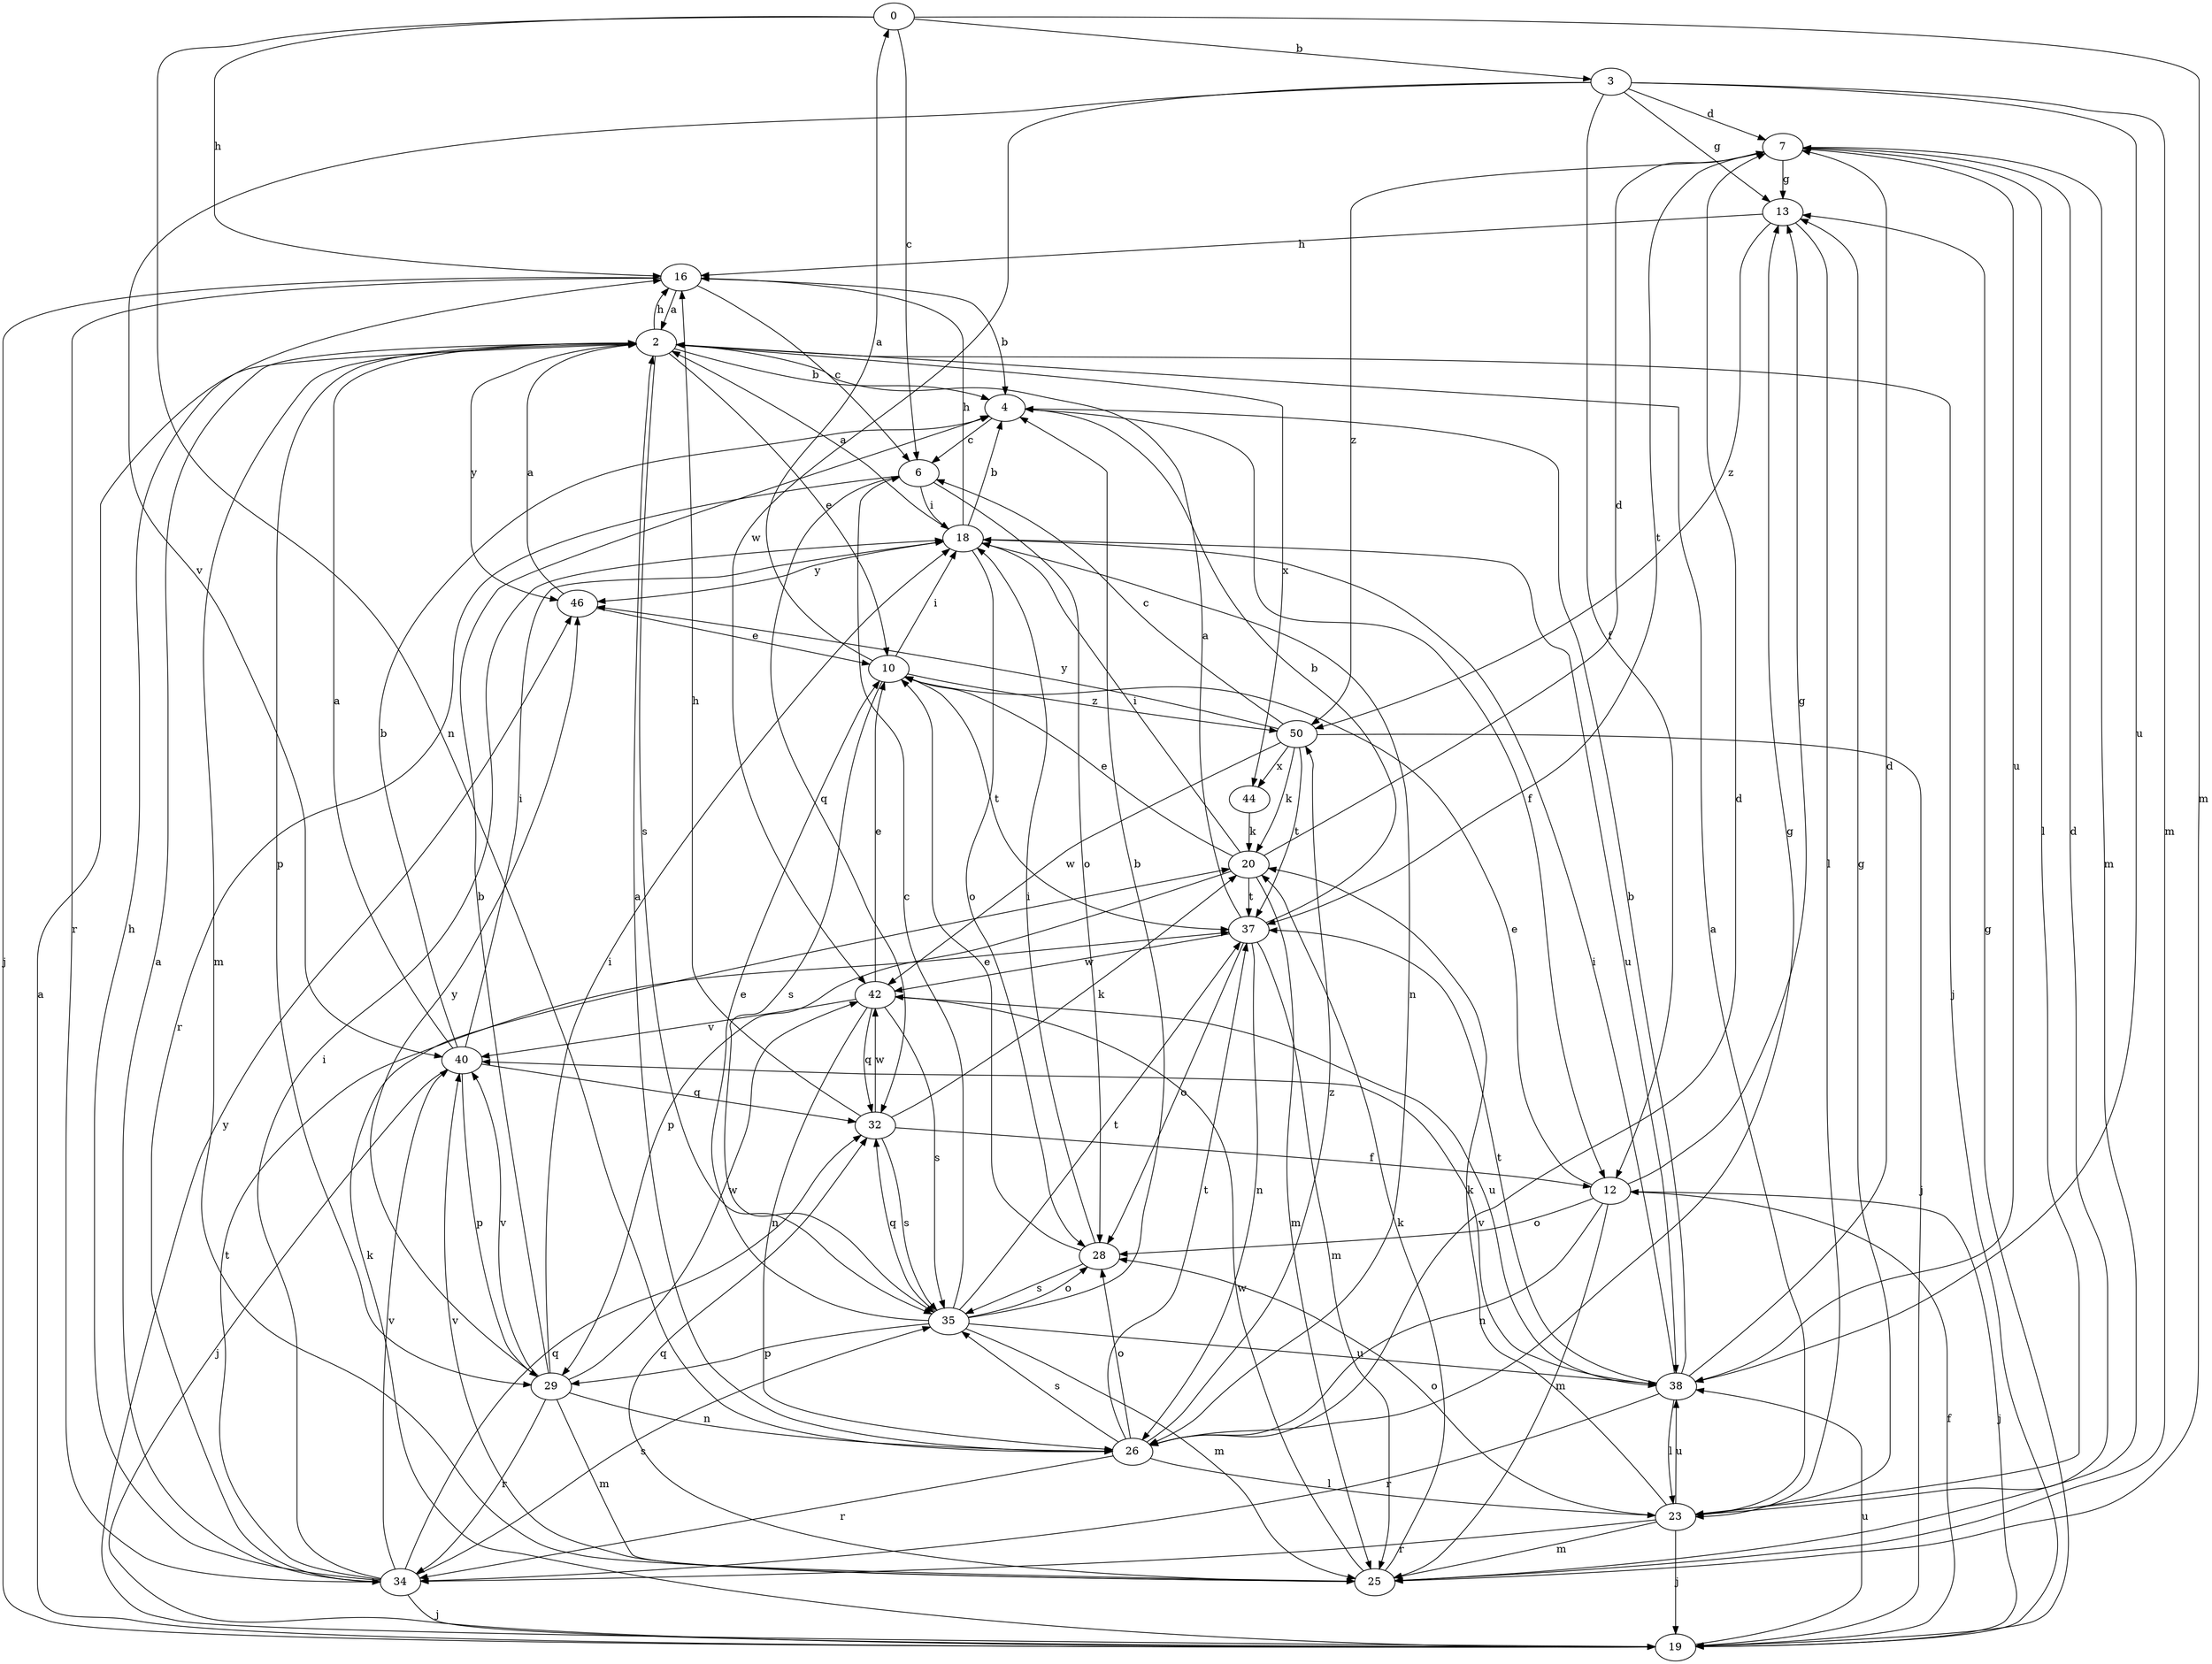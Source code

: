 strict digraph  {
0;
2;
3;
4;
6;
7;
10;
12;
13;
16;
18;
19;
20;
23;
25;
26;
28;
29;
32;
34;
35;
37;
38;
40;
42;
44;
46;
50;
0 -> 3  [label=b];
0 -> 6  [label=c];
0 -> 16  [label=h];
0 -> 25  [label=m];
0 -> 26  [label=n];
2 -> 4  [label=b];
2 -> 10  [label=e];
2 -> 16  [label=h];
2 -> 19  [label=j];
2 -> 25  [label=m];
2 -> 29  [label=p];
2 -> 35  [label=s];
2 -> 44  [label=x];
2 -> 46  [label=y];
3 -> 7  [label=d];
3 -> 12  [label=f];
3 -> 13  [label=g];
3 -> 25  [label=m];
3 -> 38  [label=u];
3 -> 40  [label=v];
3 -> 42  [label=w];
4 -> 6  [label=c];
4 -> 12  [label=f];
6 -> 18  [label=i];
6 -> 28  [label=o];
6 -> 32  [label=q];
6 -> 34  [label=r];
7 -> 13  [label=g];
7 -> 23  [label=l];
7 -> 25  [label=m];
7 -> 37  [label=t];
7 -> 38  [label=u];
7 -> 50  [label=z];
10 -> 0  [label=a];
10 -> 18  [label=i];
10 -> 35  [label=s];
10 -> 37  [label=t];
10 -> 50  [label=z];
12 -> 10  [label=e];
12 -> 13  [label=g];
12 -> 19  [label=j];
12 -> 25  [label=m];
12 -> 26  [label=n];
12 -> 28  [label=o];
13 -> 16  [label=h];
13 -> 23  [label=l];
13 -> 50  [label=z];
16 -> 2  [label=a];
16 -> 4  [label=b];
16 -> 6  [label=c];
16 -> 19  [label=j];
16 -> 34  [label=r];
18 -> 2  [label=a];
18 -> 4  [label=b];
18 -> 16  [label=h];
18 -> 26  [label=n];
18 -> 28  [label=o];
18 -> 38  [label=u];
18 -> 46  [label=y];
19 -> 2  [label=a];
19 -> 12  [label=f];
19 -> 13  [label=g];
19 -> 20  [label=k];
19 -> 38  [label=u];
19 -> 46  [label=y];
20 -> 7  [label=d];
20 -> 10  [label=e];
20 -> 18  [label=i];
20 -> 25  [label=m];
20 -> 29  [label=p];
20 -> 37  [label=t];
23 -> 2  [label=a];
23 -> 7  [label=d];
23 -> 13  [label=g];
23 -> 19  [label=j];
23 -> 20  [label=k];
23 -> 25  [label=m];
23 -> 28  [label=o];
23 -> 34  [label=r];
23 -> 38  [label=u];
25 -> 20  [label=k];
25 -> 32  [label=q];
25 -> 40  [label=v];
25 -> 42  [label=w];
26 -> 2  [label=a];
26 -> 7  [label=d];
26 -> 13  [label=g];
26 -> 23  [label=l];
26 -> 28  [label=o];
26 -> 34  [label=r];
26 -> 35  [label=s];
26 -> 37  [label=t];
26 -> 50  [label=z];
28 -> 10  [label=e];
28 -> 18  [label=i];
28 -> 35  [label=s];
29 -> 4  [label=b];
29 -> 18  [label=i];
29 -> 25  [label=m];
29 -> 26  [label=n];
29 -> 34  [label=r];
29 -> 40  [label=v];
29 -> 42  [label=w];
29 -> 46  [label=y];
32 -> 12  [label=f];
32 -> 16  [label=h];
32 -> 20  [label=k];
32 -> 35  [label=s];
32 -> 42  [label=w];
34 -> 2  [label=a];
34 -> 16  [label=h];
34 -> 18  [label=i];
34 -> 19  [label=j];
34 -> 32  [label=q];
34 -> 35  [label=s];
34 -> 37  [label=t];
34 -> 40  [label=v];
35 -> 4  [label=b];
35 -> 6  [label=c];
35 -> 10  [label=e];
35 -> 25  [label=m];
35 -> 28  [label=o];
35 -> 29  [label=p];
35 -> 32  [label=q];
35 -> 37  [label=t];
35 -> 38  [label=u];
37 -> 2  [label=a];
37 -> 4  [label=b];
37 -> 25  [label=m];
37 -> 26  [label=n];
37 -> 28  [label=o];
37 -> 42  [label=w];
38 -> 4  [label=b];
38 -> 7  [label=d];
38 -> 18  [label=i];
38 -> 23  [label=l];
38 -> 34  [label=r];
38 -> 37  [label=t];
38 -> 40  [label=v];
40 -> 2  [label=a];
40 -> 4  [label=b];
40 -> 18  [label=i];
40 -> 19  [label=j];
40 -> 29  [label=p];
40 -> 32  [label=q];
42 -> 10  [label=e];
42 -> 26  [label=n];
42 -> 32  [label=q];
42 -> 35  [label=s];
42 -> 38  [label=u];
42 -> 40  [label=v];
44 -> 20  [label=k];
46 -> 2  [label=a];
46 -> 10  [label=e];
50 -> 6  [label=c];
50 -> 19  [label=j];
50 -> 20  [label=k];
50 -> 37  [label=t];
50 -> 42  [label=w];
50 -> 44  [label=x];
50 -> 46  [label=y];
}
